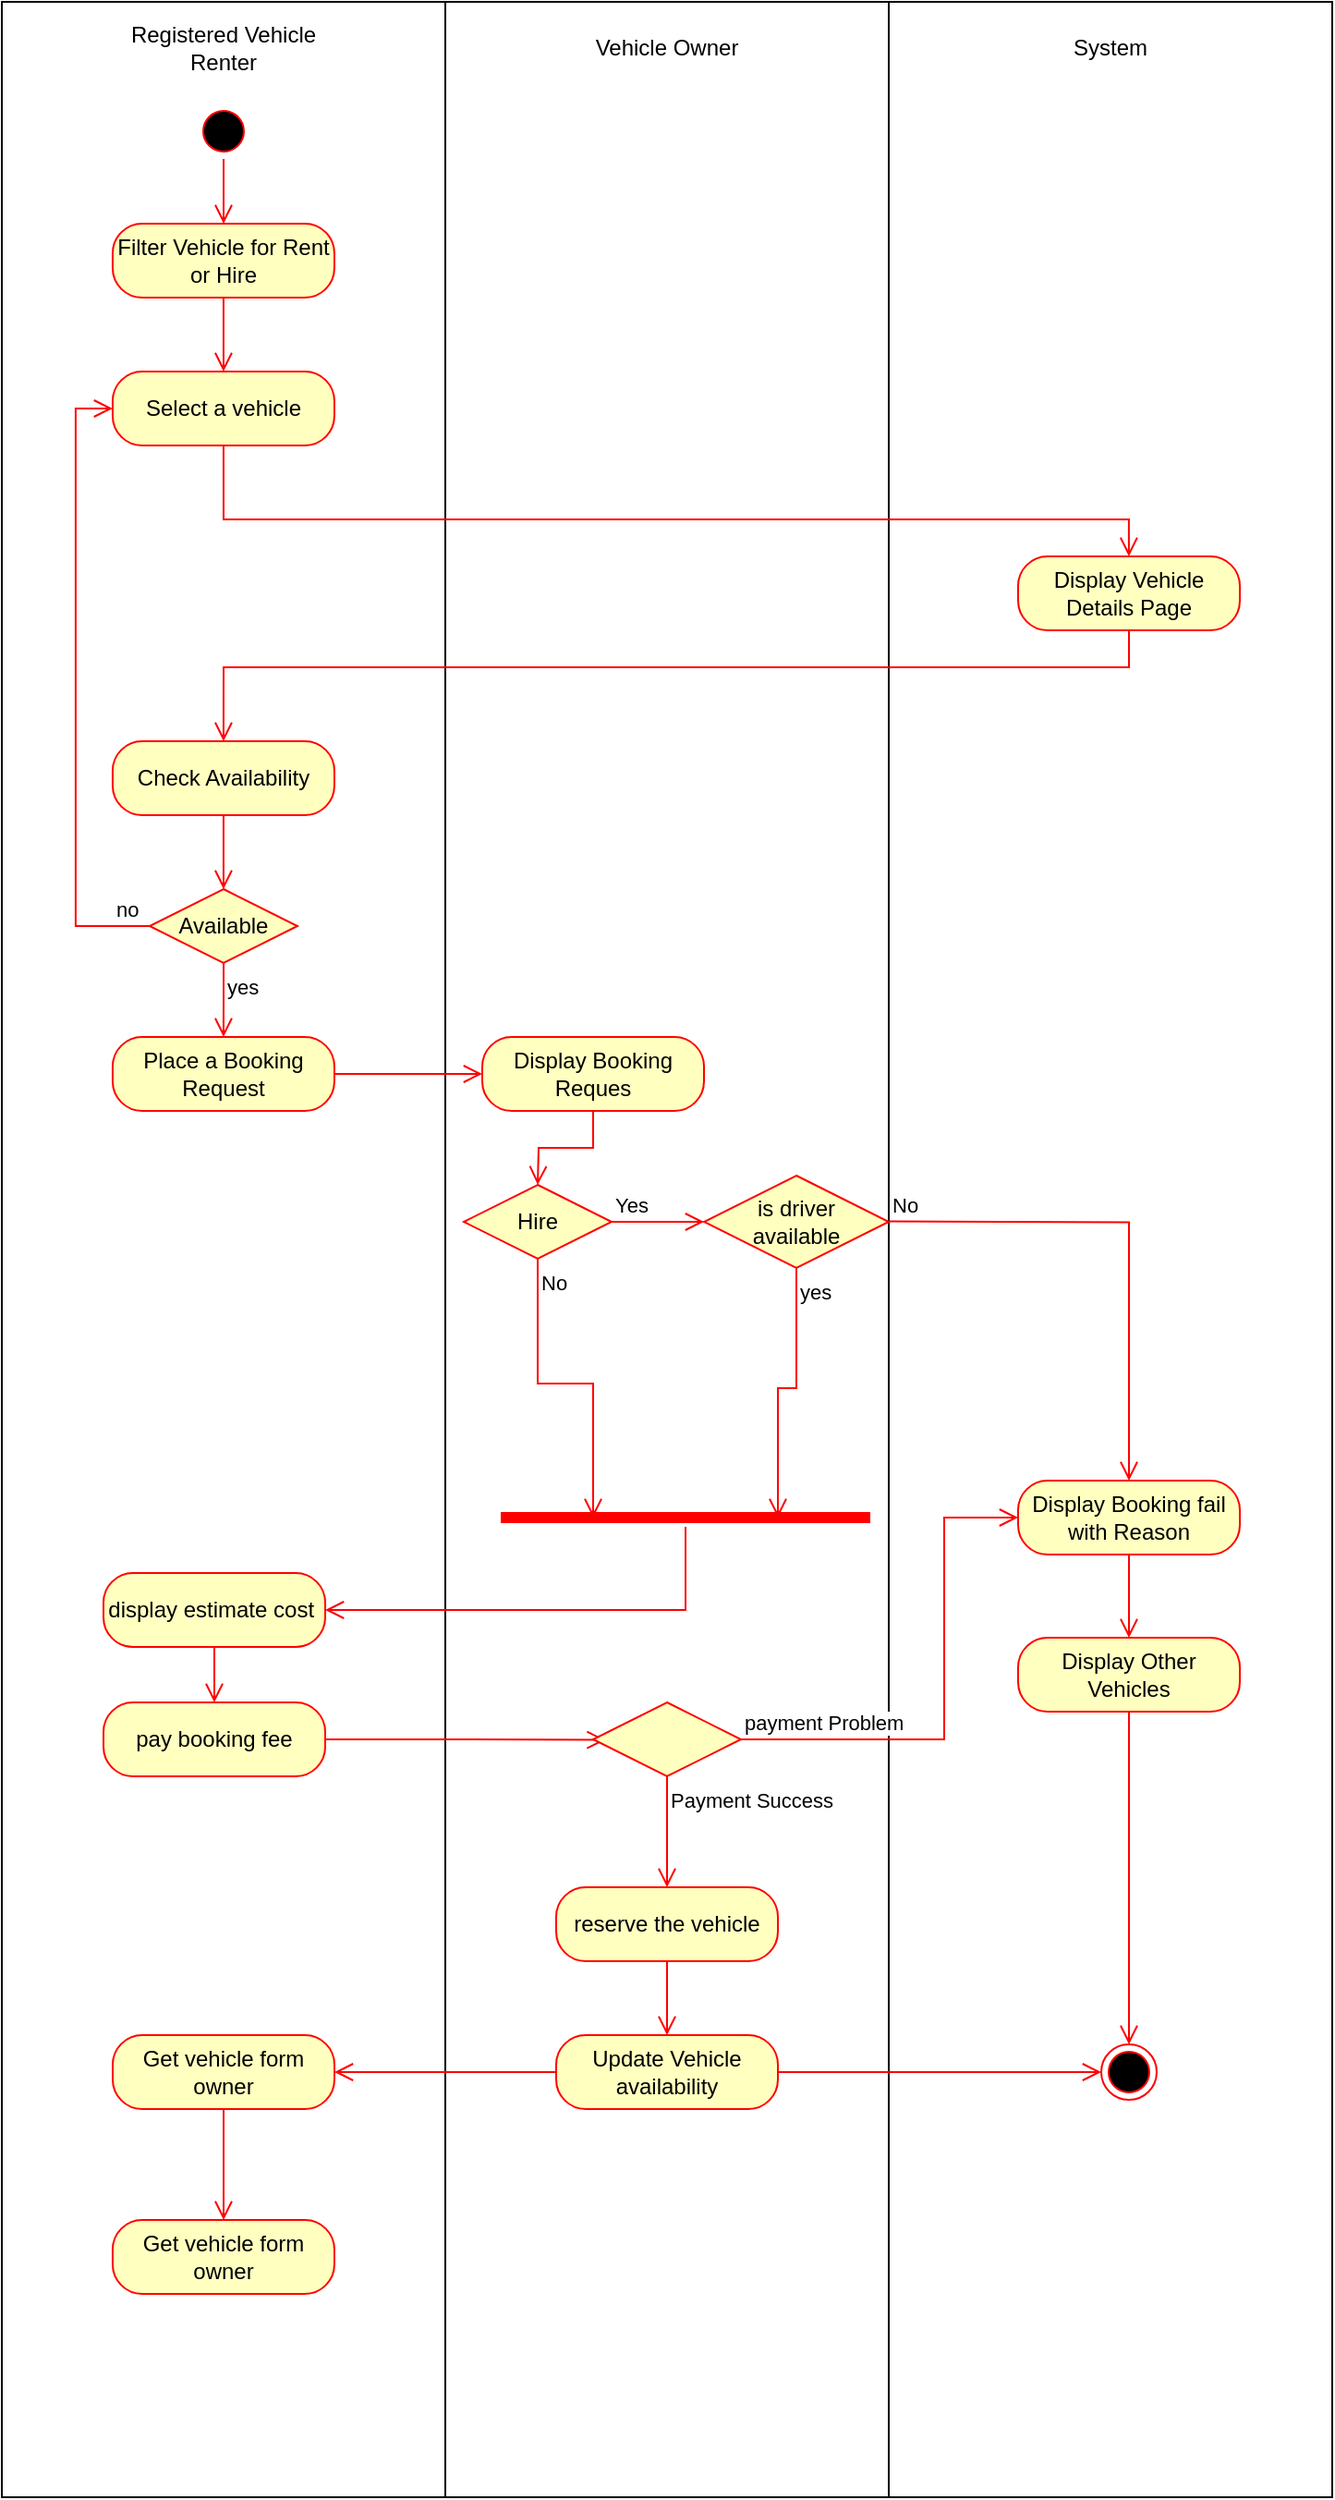 <mxfile version="21.7.5" type="device">
  <diagram name="Page-1" id="IOapeXRwTuUWi-dIo0kQ">
    <mxGraphModel dx="1219" dy="713" grid="1" gridSize="10" guides="1" tooltips="1" connect="1" arrows="1" fold="1" page="1" pageScale="1" pageWidth="850" pageHeight="1100" math="0" shadow="0">
      <root>
        <mxCell id="0" />
        <mxCell id="1" parent="0" />
        <mxCell id="ycMpsAOuZf68Req7lLvs-45" value="" style="html=1;dashed=0;whiteSpace=wrap;fillColor=none;movable=1;resizable=1;rotatable=1;deletable=1;editable=1;locked=0;connectable=1;" parent="1" vertex="1">
          <mxGeometry x="480" width="240" height="1350" as="geometry" />
        </mxCell>
        <mxCell id="ycMpsAOuZf68Req7lLvs-46" value="" style="html=1;dashed=0;whiteSpace=wrap;fillColor=none;movable=1;resizable=1;rotatable=1;deletable=1;editable=1;locked=0;connectable=1;" parent="1" vertex="1">
          <mxGeometry x="720" width="240" height="1350" as="geometry" />
        </mxCell>
        <mxCell id="ycMpsAOuZf68Req7lLvs-43" value="" style="html=1;dashed=0;whiteSpace=wrap;fillColor=none;movable=1;resizable=1;rotatable=1;deletable=1;editable=1;locked=0;connectable=1;" parent="1" vertex="1">
          <mxGeometry x="240" width="240" height="1350" as="geometry" />
        </mxCell>
        <mxCell id="ycMpsAOuZf68Req7lLvs-21" value="Registered Vehicle Renter" style="text;html=1;strokeColor=none;fillColor=none;align=center;verticalAlign=middle;whiteSpace=wrap;rounded=0;" parent="1" vertex="1">
          <mxGeometry x="305" y="10" width="110" height="30" as="geometry" />
        </mxCell>
        <mxCell id="ycMpsAOuZf68Req7lLvs-24" value="" style="ellipse;html=1;shape=startState;fillColor=#000000;strokeColor=#ff0000;" parent="1" vertex="1">
          <mxGeometry x="345" y="55" width="30" height="30" as="geometry" />
        </mxCell>
        <mxCell id="ycMpsAOuZf68Req7lLvs-25" value="" style="edgeStyle=orthogonalEdgeStyle;html=1;verticalAlign=bottom;endArrow=open;endSize=8;strokeColor=#ff0000;rounded=0;" parent="1" source="ycMpsAOuZf68Req7lLvs-24" target="ycMpsAOuZf68Req7lLvs-26" edge="1">
          <mxGeometry relative="1" as="geometry">
            <mxPoint x="345" y="145" as="targetPoint" />
          </mxGeometry>
        </mxCell>
        <mxCell id="ycMpsAOuZf68Req7lLvs-26" value="Filter Vehicle for Rent or Hire" style="rounded=1;whiteSpace=wrap;html=1;arcSize=40;fontColor=#000000;fillColor=#ffffc0;strokeColor=#ff0000;" parent="1" vertex="1">
          <mxGeometry x="299.97" y="120" width="120" height="40" as="geometry" />
        </mxCell>
        <mxCell id="ycMpsAOuZf68Req7lLvs-27" value="" style="edgeStyle=orthogonalEdgeStyle;html=1;verticalAlign=bottom;endArrow=open;endSize=8;strokeColor=#ff0000;rounded=0;entryX=0.5;entryY=0;entryDx=0;entryDy=0;" parent="1" source="ycMpsAOuZf68Req7lLvs-26" target="ycMpsAOuZf68Req7lLvs-28" edge="1">
          <mxGeometry relative="1" as="geometry">
            <mxPoint x="349.97" y="210" as="targetPoint" />
          </mxGeometry>
        </mxCell>
        <mxCell id="ycMpsAOuZf68Req7lLvs-28" value="Select a vehicle" style="rounded=1;whiteSpace=wrap;html=1;arcSize=40;fontColor=#000000;fillColor=#ffffc0;strokeColor=#ff0000;" parent="1" vertex="1">
          <mxGeometry x="299.97" y="200" width="120" height="40" as="geometry" />
        </mxCell>
        <mxCell id="ycMpsAOuZf68Req7lLvs-29" value="" style="edgeStyle=orthogonalEdgeStyle;html=1;verticalAlign=bottom;endArrow=open;endSize=8;strokeColor=#ff0000;rounded=0;exitX=0.5;exitY=1;exitDx=0;exitDy=0;" parent="1" source="ycMpsAOuZf68Req7lLvs-28" target="ycMpsAOuZf68Req7lLvs-30" edge="1">
          <mxGeometry relative="1" as="geometry">
            <mxPoint x="599.97" y="310" as="targetPoint" />
            <mxPoint x="349.97" y="250" as="sourcePoint" />
            <Array as="points">
              <mxPoint x="359.97" y="280" />
              <mxPoint x="849.97" y="280" />
            </Array>
          </mxGeometry>
        </mxCell>
        <mxCell id="ycMpsAOuZf68Req7lLvs-30" value="Display Vehicle Details Page" style="rounded=1;whiteSpace=wrap;html=1;arcSize=40;fontColor=#000000;fillColor=#ffffc0;strokeColor=#ff0000;" parent="1" vertex="1">
          <mxGeometry x="790" y="300" width="120" height="40" as="geometry" />
        </mxCell>
        <mxCell id="ycMpsAOuZf68Req7lLvs-31" value="" style="edgeStyle=orthogonalEdgeStyle;html=1;verticalAlign=bottom;endArrow=open;endSize=8;strokeColor=#ff0000;rounded=0;entryX=0.5;entryY=0;entryDx=0;entryDy=0;" parent="1" source="ycMpsAOuZf68Req7lLvs-30" target="ycMpsAOuZf68Req7lLvs-35" edge="1">
          <mxGeometry relative="1" as="geometry">
            <mxPoint x="349.97" y="360" as="targetPoint" />
            <Array as="points">
              <mxPoint x="849.97" y="360" />
              <mxPoint x="359.97" y="360" />
            </Array>
          </mxGeometry>
        </mxCell>
        <mxCell id="ycMpsAOuZf68Req7lLvs-35" value="Check Availability" style="rounded=1;whiteSpace=wrap;html=1;arcSize=40;fontColor=#000000;fillColor=#ffffc0;strokeColor=#ff0000;" parent="1" vertex="1">
          <mxGeometry x="299.97" y="400" width="120" height="40" as="geometry" />
        </mxCell>
        <mxCell id="ycMpsAOuZf68Req7lLvs-36" value="" style="edgeStyle=orthogonalEdgeStyle;html=1;verticalAlign=bottom;endArrow=open;endSize=8;strokeColor=#ff0000;rounded=0;" parent="1" source="ycMpsAOuZf68Req7lLvs-35" target="ycMpsAOuZf68Req7lLvs-37" edge="1">
          <mxGeometry relative="1" as="geometry">
            <mxPoint x="359.97" y="470" as="targetPoint" />
          </mxGeometry>
        </mxCell>
        <mxCell id="ycMpsAOuZf68Req7lLvs-37" value="Available" style="rhombus;whiteSpace=wrap;html=1;fontColor=#000000;fillColor=#ffffc0;strokeColor=#ff0000;" parent="1" vertex="1">
          <mxGeometry x="319.97" y="480" width="80" height="40" as="geometry" />
        </mxCell>
        <mxCell id="ycMpsAOuZf68Req7lLvs-39" value="yes" style="edgeStyle=orthogonalEdgeStyle;html=1;align=left;verticalAlign=top;endArrow=open;endSize=8;strokeColor=#ff0000;rounded=0;" parent="1" source="ycMpsAOuZf68Req7lLvs-37" edge="1">
          <mxGeometry x="-1" relative="1" as="geometry">
            <mxPoint x="359.97" y="560" as="targetPoint" />
          </mxGeometry>
        </mxCell>
        <mxCell id="ycMpsAOuZf68Req7lLvs-40" value="no" style="edgeStyle=orthogonalEdgeStyle;html=1;align=left;verticalAlign=bottom;endArrow=open;endSize=8;strokeColor=#ff0000;rounded=0;exitX=0;exitY=0.5;exitDx=0;exitDy=0;entryX=0;entryY=0.5;entryDx=0;entryDy=0;" parent="1" source="ycMpsAOuZf68Req7lLvs-37" target="ycMpsAOuZf68Req7lLvs-28" edge="1">
          <mxGeometry x="-0.882" relative="1" as="geometry">
            <mxPoint x="199.97" y="500" as="targetPoint" />
            <mxPoint x="199.97" y="490" as="sourcePoint" />
            <Array as="points">
              <mxPoint x="279.97" y="500" />
              <mxPoint x="279.97" y="220" />
            </Array>
            <mxPoint as="offset" />
          </mxGeometry>
        </mxCell>
        <mxCell id="ycMpsAOuZf68Req7lLvs-41" value="Place a Booking Request" style="rounded=1;whiteSpace=wrap;html=1;arcSize=40;fontColor=#000000;fillColor=#ffffc0;strokeColor=#ff0000;" parent="1" vertex="1">
          <mxGeometry x="299.97" y="560" width="120" height="40" as="geometry" />
        </mxCell>
        <mxCell id="ycMpsAOuZf68Req7lLvs-42" value="" style="edgeStyle=orthogonalEdgeStyle;html=1;verticalAlign=bottom;endArrow=open;endSize=8;strokeColor=#ff0000;rounded=0;exitX=1;exitY=0.5;exitDx=0;exitDy=0;entryX=0;entryY=0.5;entryDx=0;entryDy=0;" parent="1" source="ycMpsAOuZf68Req7lLvs-41" target="ycMpsAOuZf68Req7lLvs-49" edge="1">
          <mxGeometry relative="1" as="geometry">
            <mxPoint x="359.97" y="640" as="targetPoint" />
          </mxGeometry>
        </mxCell>
        <mxCell id="ycMpsAOuZf68Req7lLvs-47" value="Vehicle Owner" style="text;html=1;strokeColor=none;fillColor=none;align=center;verticalAlign=middle;whiteSpace=wrap;rounded=0;" parent="1" vertex="1">
          <mxGeometry x="545" y="10" width="110" height="30" as="geometry" />
        </mxCell>
        <mxCell id="ycMpsAOuZf68Req7lLvs-48" value="System" style="text;html=1;strokeColor=none;fillColor=none;align=center;verticalAlign=middle;whiteSpace=wrap;rounded=0;" parent="1" vertex="1">
          <mxGeometry x="785" y="10" width="110" height="30" as="geometry" />
        </mxCell>
        <mxCell id="ycMpsAOuZf68Req7lLvs-49" value="Display Booking Reques" style="rounded=1;whiteSpace=wrap;html=1;arcSize=40;fontColor=#000000;fillColor=#ffffc0;strokeColor=#ff0000;" parent="1" vertex="1">
          <mxGeometry x="500" y="560" width="120" height="40" as="geometry" />
        </mxCell>
        <mxCell id="ycMpsAOuZf68Req7lLvs-50" value="" style="edgeStyle=orthogonalEdgeStyle;html=1;verticalAlign=bottom;endArrow=open;endSize=8;strokeColor=#ff0000;rounded=0;" parent="1" source="ycMpsAOuZf68Req7lLvs-49" edge="1">
          <mxGeometry relative="1" as="geometry">
            <mxPoint x="530" y="640" as="targetPoint" />
          </mxGeometry>
        </mxCell>
        <mxCell id="ycMpsAOuZf68Req7lLvs-57" value="Hire" style="rhombus;whiteSpace=wrap;html=1;fontColor=#000000;fillColor=#ffffc0;strokeColor=#ff0000;" parent="1" vertex="1">
          <mxGeometry x="490" y="640" width="80" height="40" as="geometry" />
        </mxCell>
        <mxCell id="ycMpsAOuZf68Req7lLvs-58" value="Yes" style="edgeStyle=orthogonalEdgeStyle;html=1;align=left;verticalAlign=bottom;endArrow=open;endSize=8;strokeColor=#ff0000;rounded=0;entryX=0;entryY=0.5;entryDx=0;entryDy=0;" parent="1" source="ycMpsAOuZf68Req7lLvs-57" target="ycMpsAOuZf68Req7lLvs-60" edge="1">
          <mxGeometry x="-1" relative="1" as="geometry">
            <mxPoint x="700" y="660" as="targetPoint" />
          </mxGeometry>
        </mxCell>
        <mxCell id="ycMpsAOuZf68Req7lLvs-59" value="No" style="edgeStyle=orthogonalEdgeStyle;html=1;align=left;verticalAlign=top;endArrow=open;endSize=8;strokeColor=#ff0000;rounded=0;entryX=0.25;entryY=0.5;entryDx=0;entryDy=0;entryPerimeter=0;" parent="1" source="ycMpsAOuZf68Req7lLvs-57" target="ycMpsAOuZf68Req7lLvs-80" edge="1">
          <mxGeometry x="-1" relative="1" as="geometry">
            <mxPoint x="530" y="750" as="targetPoint" />
          </mxGeometry>
        </mxCell>
        <mxCell id="ycMpsAOuZf68Req7lLvs-60" value="is driver &lt;br&gt;available" style="rhombus;whiteSpace=wrap;html=1;fontColor=#000000;fillColor=#ffffc0;strokeColor=#ff0000;" parent="1" vertex="1">
          <mxGeometry x="620" y="635" width="100" height="50" as="geometry" />
        </mxCell>
        <mxCell id="ycMpsAOuZf68Req7lLvs-62" value="yes" style="edgeStyle=orthogonalEdgeStyle;html=1;align=left;verticalAlign=top;endArrow=open;endSize=8;strokeColor=#ff0000;rounded=0;entryX=0.75;entryY=0.5;entryDx=0;entryDy=0;entryPerimeter=0;" parent="1" source="ycMpsAOuZf68Req7lLvs-60" target="ycMpsAOuZf68Req7lLvs-80" edge="1">
          <mxGeometry x="-1" relative="1" as="geometry">
            <mxPoint x="670" y="780" as="targetPoint" />
            <Array as="points">
              <mxPoint x="670" y="750" />
              <mxPoint x="660" y="750" />
            </Array>
          </mxGeometry>
        </mxCell>
        <mxCell id="ycMpsAOuZf68Req7lLvs-63" value="Display Booking fail with Reason" style="rounded=1;whiteSpace=wrap;html=1;arcSize=40;fontColor=#000000;fillColor=#ffffc0;strokeColor=#ff0000;" parent="1" vertex="1">
          <mxGeometry x="790" y="800" width="120" height="40" as="geometry" />
        </mxCell>
        <mxCell id="ycMpsAOuZf68Req7lLvs-64" value="" style="edgeStyle=orthogonalEdgeStyle;html=1;verticalAlign=bottom;endArrow=open;endSize=8;strokeColor=#ff0000;rounded=0;" parent="1" source="ycMpsAOuZf68Req7lLvs-63" target="ycMpsAOuZf68Req7lLvs-70" edge="1">
          <mxGeometry relative="1" as="geometry">
            <mxPoint x="850" y="905" as="targetPoint" />
          </mxGeometry>
        </mxCell>
        <mxCell id="ycMpsAOuZf68Req7lLvs-70" value="Display Other Vehicles" style="rounded=1;whiteSpace=wrap;html=1;arcSize=40;fontColor=#000000;fillColor=#ffffc0;strokeColor=#ff0000;" parent="1" vertex="1">
          <mxGeometry x="790" y="885" width="120" height="40" as="geometry" />
        </mxCell>
        <mxCell id="ycMpsAOuZf68Req7lLvs-73" value="" style="ellipse;html=1;shape=endState;fillColor=#000000;strokeColor=#ff0000;" parent="1" vertex="1">
          <mxGeometry x="835" y="1105" width="30" height="30" as="geometry" />
        </mxCell>
        <mxCell id="ycMpsAOuZf68Req7lLvs-74" value="" style="edgeStyle=orthogonalEdgeStyle;html=1;align=left;verticalAlign=top;endArrow=open;endSize=8;strokeColor=#ff0000;rounded=0;entryX=0.5;entryY=0;entryDx=0;entryDy=0;exitX=0.5;exitY=1;exitDx=0;exitDy=0;" parent="1" source="ycMpsAOuZf68Req7lLvs-70" target="ycMpsAOuZf68Req7lLvs-73" edge="1">
          <mxGeometry x="-1" relative="1" as="geometry">
            <mxPoint x="600" y="925" as="targetPoint" />
            <mxPoint x="600" y="855" as="sourcePoint" />
          </mxGeometry>
        </mxCell>
        <mxCell id="ycMpsAOuZf68Req7lLvs-76" value="No" style="edgeStyle=orthogonalEdgeStyle;html=1;align=left;verticalAlign=bottom;endArrow=open;endSize=8;strokeColor=#ff0000;rounded=0;entryX=0.5;entryY=0;entryDx=0;entryDy=0;" parent="1" target="ycMpsAOuZf68Req7lLvs-63" edge="1">
          <mxGeometry x="-1" relative="1" as="geometry">
            <mxPoint x="780" y="660" as="targetPoint" />
            <mxPoint x="720" y="659.74" as="sourcePoint" />
          </mxGeometry>
        </mxCell>
        <mxCell id="ycMpsAOuZf68Req7lLvs-80" value="" style="shape=line;html=1;strokeWidth=6;strokeColor=#ff0000;" parent="1" vertex="1">
          <mxGeometry x="510" y="815" width="200" height="10" as="geometry" />
        </mxCell>
        <mxCell id="ycMpsAOuZf68Req7lLvs-81" value="" style="edgeStyle=orthogonalEdgeStyle;html=1;verticalAlign=bottom;endArrow=open;endSize=8;strokeColor=#ff0000;rounded=0;entryX=1;entryY=0.5;entryDx=0;entryDy=0;" parent="1" source="ycMpsAOuZf68Req7lLvs-80" target="ycMpsAOuZf68Req7lLvs-83" edge="1">
          <mxGeometry relative="1" as="geometry">
            <mxPoint x="610" y="880" as="targetPoint" />
            <Array as="points">
              <mxPoint x="610" y="870" />
            </Array>
          </mxGeometry>
        </mxCell>
        <mxCell id="ycMpsAOuZf68Req7lLvs-83" value="display estimate cost&amp;nbsp;" style="rounded=1;whiteSpace=wrap;html=1;arcSize=40;fontColor=#000000;fillColor=#ffffc0;strokeColor=#ff0000;" parent="1" vertex="1">
          <mxGeometry x="295" y="850" width="120" height="40" as="geometry" />
        </mxCell>
        <mxCell id="ycMpsAOuZf68Req7lLvs-84" value="" style="edgeStyle=orthogonalEdgeStyle;html=1;verticalAlign=bottom;endArrow=open;endSize=8;strokeColor=#ff0000;rounded=0;" parent="1" source="ycMpsAOuZf68Req7lLvs-83" target="ycMpsAOuZf68Req7lLvs-85" edge="1">
          <mxGeometry relative="1" as="geometry">
            <mxPoint x="355" y="920" as="targetPoint" />
          </mxGeometry>
        </mxCell>
        <mxCell id="ycMpsAOuZf68Req7lLvs-85" value="pay booking fee" style="rounded=1;whiteSpace=wrap;html=1;arcSize=40;fontColor=#000000;fillColor=#ffffc0;strokeColor=#ff0000;" parent="1" vertex="1">
          <mxGeometry x="295" y="920" width="120" height="40" as="geometry" />
        </mxCell>
        <mxCell id="ycMpsAOuZf68Req7lLvs-86" value="" style="edgeStyle=orthogonalEdgeStyle;html=1;verticalAlign=bottom;endArrow=open;endSize=8;strokeColor=#ff0000;rounded=0;exitX=1;exitY=0.5;exitDx=0;exitDy=0;entryX=0.085;entryY=0.508;entryDx=0;entryDy=0;entryPerimeter=0;" parent="1" source="ycMpsAOuZf68Req7lLvs-85" target="ycMpsAOuZf68Req7lLvs-87" edge="1">
          <mxGeometry relative="1" as="geometry">
            <mxPoint x="355" y="1000" as="targetPoint" />
          </mxGeometry>
        </mxCell>
        <mxCell id="ycMpsAOuZf68Req7lLvs-87" value="" style="rhombus;whiteSpace=wrap;html=1;fontColor=#000000;fillColor=#ffffc0;strokeColor=#ff0000;" parent="1" vertex="1">
          <mxGeometry x="560" y="920" width="80" height="40" as="geometry" />
        </mxCell>
        <mxCell id="ycMpsAOuZf68Req7lLvs-88" value="payment Problem" style="edgeStyle=orthogonalEdgeStyle;html=1;align=left;verticalAlign=bottom;endArrow=open;endSize=8;strokeColor=#ff0000;rounded=0;entryX=0;entryY=0.5;entryDx=0;entryDy=0;" parent="1" source="ycMpsAOuZf68Req7lLvs-87" target="ycMpsAOuZf68Req7lLvs-63" edge="1">
          <mxGeometry x="-1" relative="1" as="geometry">
            <mxPoint x="740" y="940" as="targetPoint" />
            <Array as="points">
              <mxPoint x="750" y="940" />
              <mxPoint x="750" y="820" />
            </Array>
          </mxGeometry>
        </mxCell>
        <mxCell id="ycMpsAOuZf68Req7lLvs-89" value="Payment Success" style="edgeStyle=orthogonalEdgeStyle;html=1;align=left;verticalAlign=top;endArrow=open;endSize=8;strokeColor=#ff0000;rounded=0;" parent="1" source="ycMpsAOuZf68Req7lLvs-87" edge="1">
          <mxGeometry x="-1" relative="1" as="geometry">
            <mxPoint x="600" y="1020" as="targetPoint" />
          </mxGeometry>
        </mxCell>
        <mxCell id="ycMpsAOuZf68Req7lLvs-91" value="reserve the vehicle" style="rounded=1;whiteSpace=wrap;html=1;arcSize=40;fontColor=#000000;fillColor=#ffffc0;strokeColor=#ff0000;" parent="1" vertex="1">
          <mxGeometry x="540" y="1020" width="120" height="40" as="geometry" />
        </mxCell>
        <mxCell id="ycMpsAOuZf68Req7lLvs-92" value="" style="edgeStyle=orthogonalEdgeStyle;html=1;verticalAlign=bottom;endArrow=open;endSize=8;strokeColor=#ff0000;rounded=0;entryX=0.5;entryY=0;entryDx=0;entryDy=0;" parent="1" source="ycMpsAOuZf68Req7lLvs-91" target="ycMpsAOuZf68Req7lLvs-93" edge="1">
          <mxGeometry relative="1" as="geometry">
            <mxPoint x="600" y="1100" as="targetPoint" />
          </mxGeometry>
        </mxCell>
        <mxCell id="ycMpsAOuZf68Req7lLvs-93" value="Update Vehicle availability" style="rounded=1;whiteSpace=wrap;html=1;arcSize=40;fontColor=#000000;fillColor=#ffffc0;strokeColor=#ff0000;" parent="1" vertex="1">
          <mxGeometry x="540" y="1100" width="120" height="40" as="geometry" />
        </mxCell>
        <mxCell id="ycMpsAOuZf68Req7lLvs-94" value="" style="edgeStyle=orthogonalEdgeStyle;html=1;verticalAlign=bottom;endArrow=open;endSize=8;strokeColor=#ff0000;rounded=0;entryX=0;entryY=0.5;entryDx=0;entryDy=0;" parent="1" source="ycMpsAOuZf68Req7lLvs-93" target="ycMpsAOuZf68Req7lLvs-73" edge="1">
          <mxGeometry relative="1" as="geometry">
            <mxPoint x="600" y="1180" as="targetPoint" />
            <Array as="points">
              <mxPoint x="830" y="1120" />
              <mxPoint x="830" y="1120" />
            </Array>
          </mxGeometry>
        </mxCell>
        <mxCell id="Yn7CQm0V510Ojax7ms9k-1" value="Get vehicle form owner" style="rounded=1;whiteSpace=wrap;html=1;arcSize=40;fontColor=#000000;fillColor=#ffffc0;strokeColor=#ff0000;" vertex="1" parent="1">
          <mxGeometry x="300" y="1100" width="120" height="40" as="geometry" />
        </mxCell>
        <mxCell id="Yn7CQm0V510Ojax7ms9k-2" value="" style="edgeStyle=orthogonalEdgeStyle;html=1;verticalAlign=bottom;endArrow=open;endSize=8;strokeColor=#ff0000;rounded=0;entryX=1;entryY=0.5;entryDx=0;entryDy=0;exitX=0;exitY=0.5;exitDx=0;exitDy=0;" edge="1" parent="1" source="ycMpsAOuZf68Req7lLvs-93" target="Yn7CQm0V510Ojax7ms9k-1">
          <mxGeometry relative="1" as="geometry">
            <mxPoint x="610" y="1110" as="targetPoint" />
            <mxPoint x="610" y="1070" as="sourcePoint" />
          </mxGeometry>
        </mxCell>
        <mxCell id="Yn7CQm0V510Ojax7ms9k-3" value="Get vehicle form owner" style="rounded=1;whiteSpace=wrap;html=1;arcSize=40;fontColor=#000000;fillColor=#ffffc0;strokeColor=#ff0000;" vertex="1" parent="1">
          <mxGeometry x="299.97" y="1200" width="120" height="40" as="geometry" />
        </mxCell>
        <mxCell id="Yn7CQm0V510Ojax7ms9k-4" value="" style="edgeStyle=orthogonalEdgeStyle;html=1;verticalAlign=bottom;endArrow=open;endSize=8;strokeColor=#ff0000;rounded=0;exitX=0.5;exitY=1;exitDx=0;exitDy=0;" edge="1" parent="1" source="Yn7CQm0V510Ojax7ms9k-1" target="Yn7CQm0V510Ojax7ms9k-3">
          <mxGeometry relative="1" as="geometry">
            <mxPoint x="430" y="1130" as="targetPoint" />
            <mxPoint x="550" y="1130" as="sourcePoint" />
          </mxGeometry>
        </mxCell>
      </root>
    </mxGraphModel>
  </diagram>
</mxfile>
